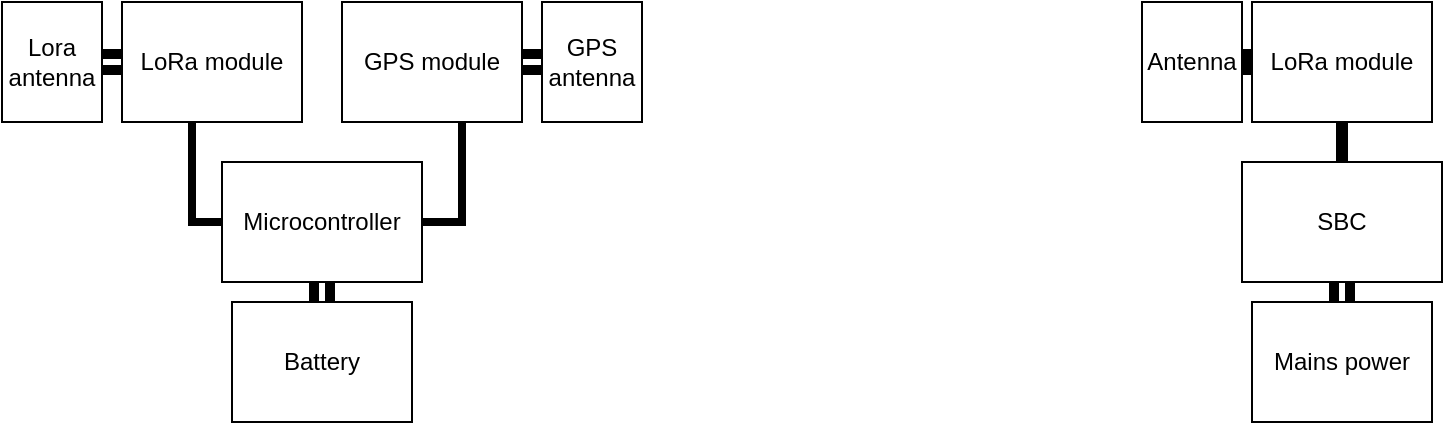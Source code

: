 <mxfile version="21.0.7" type="device"><diagram name="Page-1" id="IEU0k5sePP4KAK0uBlM_"><mxGraphModel dx="957" dy="629" grid="1" gridSize="10" guides="1" tooltips="1" connect="1" arrows="1" fold="1" page="1" pageScale="1" pageWidth="1169" pageHeight="827" math="0" shadow="0"><root><mxCell id="0"/><mxCell id="1" parent="0"/><mxCell id="T9_s34o-zfF316JhM0g9-10" style="edgeStyle=orthogonalEdgeStyle;rounded=0;orthogonalLoop=1;jettySize=auto;html=1;endArrow=none;endFill=0;strokeWidth=4;" edge="1" parent="1" source="T9_s34o-zfF316JhM0g9-1" target="T9_s34o-zfF316JhM0g9-2"><mxGeometry relative="1" as="geometry"><Array as="points"><mxPoint x="255" y="290"/></Array></mxGeometry></mxCell><mxCell id="T9_s34o-zfF316JhM0g9-12" style="edgeStyle=orthogonalEdgeStyle;rounded=0;orthogonalLoop=1;jettySize=auto;html=1;endArrow=none;endFill=0;strokeWidth=4;" edge="1" parent="1" source="T9_s34o-zfF316JhM0g9-1" target="T9_s34o-zfF316JhM0g9-3"><mxGeometry relative="1" as="geometry"><Array as="points"><mxPoint x="390" y="290"/></Array></mxGeometry></mxCell><mxCell id="T9_s34o-zfF316JhM0g9-13" style="edgeStyle=orthogonalEdgeStyle;rounded=0;orthogonalLoop=1;jettySize=auto;html=1;shape=link;strokeWidth=5;" edge="1" parent="1" source="T9_s34o-zfF316JhM0g9-1" target="T9_s34o-zfF316JhM0g9-6"><mxGeometry relative="1" as="geometry"/></mxCell><mxCell id="T9_s34o-zfF316JhM0g9-1" value="Microcontroller" style="rounded=0;whiteSpace=wrap;html=1;" vertex="1" parent="1"><mxGeometry x="270" y="260" width="100" height="60" as="geometry"/></mxCell><mxCell id="T9_s34o-zfF316JhM0g9-2" value="LoRa module" style="rounded=0;whiteSpace=wrap;html=1;" vertex="1" parent="1"><mxGeometry x="220" y="180" width="90" height="60" as="geometry"/></mxCell><mxCell id="T9_s34o-zfF316JhM0g9-3" value="GPS module" style="rounded=0;whiteSpace=wrap;html=1;" vertex="1" parent="1"><mxGeometry x="330" y="180" width="90" height="60" as="geometry"/></mxCell><mxCell id="T9_s34o-zfF316JhM0g9-9" style="edgeStyle=orthogonalEdgeStyle;rounded=0;orthogonalLoop=1;jettySize=auto;html=1;shape=link;strokeWidth=5;" edge="1" parent="1" source="T9_s34o-zfF316JhM0g9-4" target="T9_s34o-zfF316JhM0g9-2"><mxGeometry relative="1" as="geometry"/></mxCell><mxCell id="T9_s34o-zfF316JhM0g9-4" value="Lora antenna" style="rounded=0;whiteSpace=wrap;html=1;" vertex="1" parent="1"><mxGeometry x="160" y="180" width="50" height="60" as="geometry"/></mxCell><mxCell id="T9_s34o-zfF316JhM0g9-8" style="edgeStyle=orthogonalEdgeStyle;rounded=0;orthogonalLoop=1;jettySize=auto;html=1;shape=link;strokeWidth=5;" edge="1" parent="1" source="T9_s34o-zfF316JhM0g9-5" target="T9_s34o-zfF316JhM0g9-3"><mxGeometry relative="1" as="geometry"/></mxCell><mxCell id="T9_s34o-zfF316JhM0g9-5" value="GPS antenna" style="rounded=0;whiteSpace=wrap;html=1;" vertex="1" parent="1"><mxGeometry x="430" y="180" width="50" height="60" as="geometry"/></mxCell><mxCell id="T9_s34o-zfF316JhM0g9-6" value="Battery" style="rounded=0;whiteSpace=wrap;html=1;" vertex="1" parent="1"><mxGeometry x="275" y="330" width="90" height="60" as="geometry"/></mxCell><mxCell id="T9_s34o-zfF316JhM0g9-15" style="edgeStyle=orthogonalEdgeStyle;rounded=0;orthogonalLoop=1;jettySize=auto;html=1;endArrow=none;endFill=0;strokeWidth=4;" edge="1" parent="1" source="T9_s34o-zfF316JhM0g9-22" target="T9_s34o-zfF316JhM0g9-19"><mxGeometry relative="1" as="geometry"><Array as="points"/></mxGeometry></mxCell><mxCell id="T9_s34o-zfF316JhM0g9-17" style="edgeStyle=orthogonalEdgeStyle;rounded=0;orthogonalLoop=1;jettySize=auto;html=1;shape=link;strokeWidth=5;" edge="1" parent="1" source="T9_s34o-zfF316JhM0g9-18" target="T9_s34o-zfF316JhM0g9-25"><mxGeometry relative="1" as="geometry"/></mxCell><mxCell id="T9_s34o-zfF316JhM0g9-27" style="edgeStyle=orthogonalEdgeStyle;rounded=0;orthogonalLoop=1;jettySize=auto;html=1;endArrow=none;endFill=0;strokeWidth=6;" edge="1" parent="1" source="T9_s34o-zfF316JhM0g9-18" target="T9_s34o-zfF316JhM0g9-19"><mxGeometry relative="1" as="geometry"/></mxCell><mxCell id="T9_s34o-zfF316JhM0g9-18" value="SBC" style="rounded=0;whiteSpace=wrap;html=1;" vertex="1" parent="1"><mxGeometry x="780" y="260" width="100" height="60" as="geometry"/></mxCell><mxCell id="T9_s34o-zfF316JhM0g9-19" value="LoRa module" style="rounded=0;whiteSpace=wrap;html=1;" vertex="1" parent="1"><mxGeometry x="785" y="180" width="90" height="60" as="geometry"/></mxCell><mxCell id="T9_s34o-zfF316JhM0g9-21" style="edgeStyle=orthogonalEdgeStyle;rounded=0;orthogonalLoop=1;jettySize=auto;html=1;shape=link;strokeWidth=5;" edge="1" parent="1" source="T9_s34o-zfF316JhM0g9-22" target="T9_s34o-zfF316JhM0g9-19"><mxGeometry relative="1" as="geometry"/></mxCell><mxCell id="T9_s34o-zfF316JhM0g9-25" value="Mains power" style="rounded=0;whiteSpace=wrap;html=1;" vertex="1" parent="1"><mxGeometry x="785" y="330" width="90" height="60" as="geometry"/></mxCell><mxCell id="T9_s34o-zfF316JhM0g9-22" value="Antenna" style="rounded=0;whiteSpace=wrap;html=1;" vertex="1" parent="1"><mxGeometry x="730" y="180" width="50" height="60" as="geometry"/></mxCell></root></mxGraphModel></diagram></mxfile>
